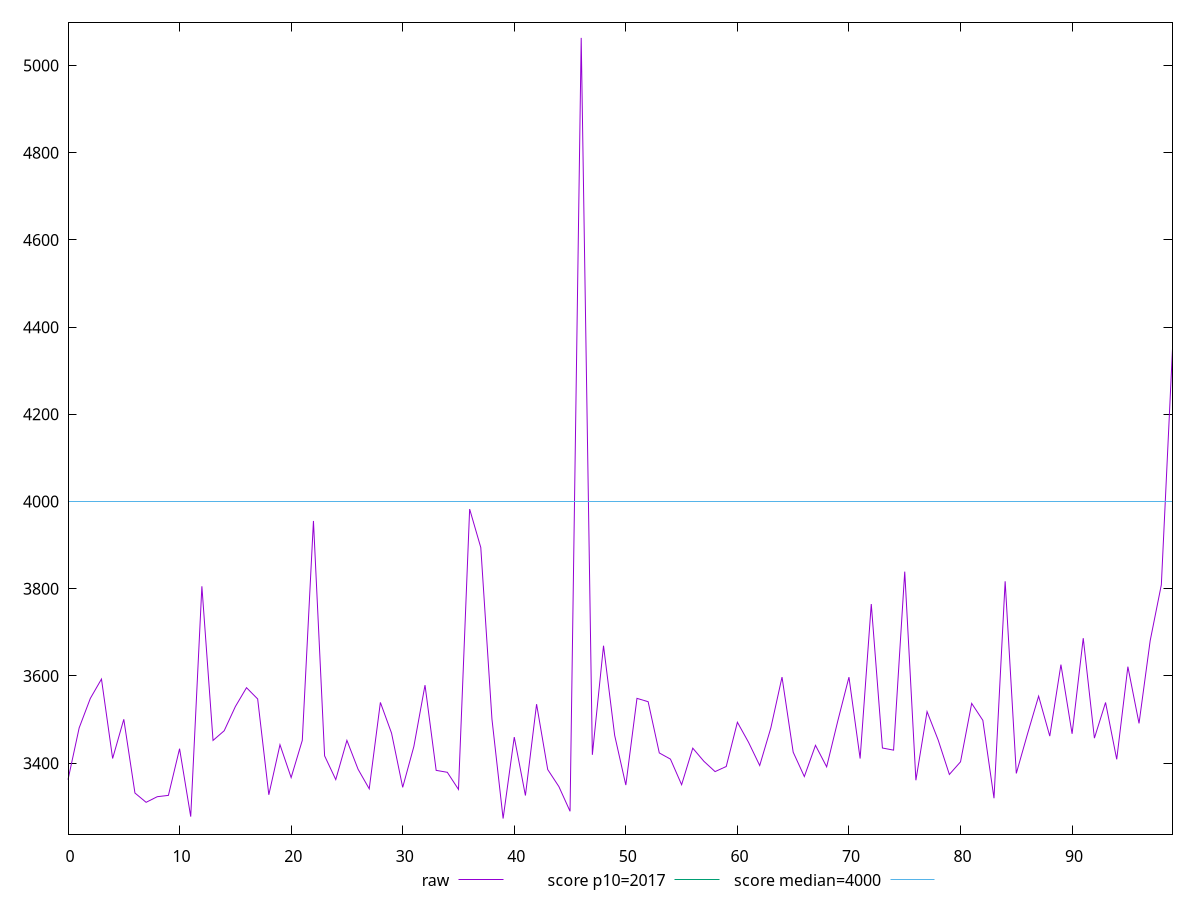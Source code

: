 reset

$raw <<EOF
0 3362.159999999996
1 3480.9079999999994
2 3548.543999999999
3 3592.967999999998
4 3410.7879999999964
5 3500.6559999999977
6 3331.5919999999983
7 3310.2639999999965
8 3323.131999999998
9 3326.1799999999976
10 3433.2279999999964
11 3277.4599999999973
12 3805.743999999997
13 3452.183999999999
14 3474.3919999999966
15 3529.807999999996
16 3573.1319999999973
17 3547.2959999999953
18 3327.523999999998
19 3442.3599999999988
20 3367.0399999999972
21 3452.3319999999976
22 3955.571999999996
23 3416.847999999997
24 3362.419999999998
25 3452.279999999995
26 3386.1159999999973
27 3341.215999999998
28 3539.387999999996
29 3468.947999999992
30 3344.612
31 3438.2520000000004
32 3579.007999999994
33 3383.547999999998
34 3379.107999999997
35 3339.8839999999977
36 3982.7999999999997
37 3894.619999999998
38 3501.1639999999998
39 3273.107999999998
40 3459.8319999999953
41 3325.8999999999965
42 3535.3399999999974
43 3385.371999999997
44 3346.339999999997
45 3289.6719999999973
46 5063.375999999994
47 3419.223999999997
48 3669.431999999997
49 3463.731999999997
50 3349.819999999999
51 3548.707999999998
52 3540.96
53 3423.5159999999964
54 3409.323999999995
55 3350.651999999998
56 3434.471999999996
57 3404.283999999997
58 3380.711999999998
59 3392.4559999999983
60 3493.9040000000005
61 3447.8679999999968
62 3394.6839999999966
63 3481.143999999996
64 3597.4999999999973
65 3425.339999999997
66 3369.3599999999988
67 3440.963999999997
68 3391.643999999999
69 3497.0279999999966
70 3597.331999999999
71 3410.6879999999974
72 3764.9719999999993
73 3434.8159999999957
74 3429.939999999994
75 3839.315999999993
76 3360.887999999998
77 3518.283999999996
78 3452.8919999999966
79 3374.183999999996
80 3403.155999999998
81 3537.1359999999945
82 3498.319999999996
83 3319.6199999999976
84 3817.215999999995
85 3376.5359999999964
86 3466.8439999999964
87 3553.7399999999966
88 3462.0919999999996
89 3626.0719999999988
90 3467.443999999998
91 3686.7159999999967
92 3457.435999999998
93 3539.203999999997
94 3408.8680000000018
95 3621.352
96 3491.275999999997
97 3680.9879999999944
98 3809.199999999997
99 4350.195999999998
EOF

set key outside below
set xrange [0:99]
set yrange [3237.302639999998:5099.181359999994]
set trange [3237.302639999998:5099.181359999994]
set terminal svg size 640, 500 enhanced background rgb 'white'
set output "reprap/mainthread-work-breakdown/samples/pages+cached+noexternal+nomedia/raw/values.svg"

plot $raw title "raw" with line, \
     2017 title "score p10=2017", \
     4000 title "score median=4000"

reset
